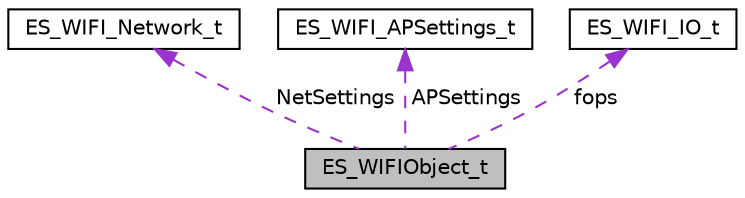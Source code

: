 digraph "ES_WIFIObject_t"
{
 // LATEX_PDF_SIZE
  edge [fontname="Helvetica",fontsize="10",labelfontname="Helvetica",labelfontsize="10"];
  node [fontname="Helvetica",fontsize="10",shape=record];
  Node1 [label="ES_WIFIObject_t",height=0.2,width=0.4,color="black", fillcolor="grey75", style="filled", fontcolor="black",tooltip=" "];
  Node2 -> Node1 [dir="back",color="darkorchid3",fontsize="10",style="dashed",label=" NetSettings" ,fontname="Helvetica"];
  Node2 [label="ES_WIFI_Network_t",height=0.2,width=0.4,color="black", fillcolor="white", style="filled",URL="$struct_e_s___w_i_f_i___network__t.html",tooltip=" "];
  Node3 -> Node1 [dir="back",color="darkorchid3",fontsize="10",style="dashed",label=" APSettings" ,fontname="Helvetica"];
  Node3 [label="ES_WIFI_APSettings_t",height=0.2,width=0.4,color="black", fillcolor="white", style="filled",URL="$struct_e_s___w_i_f_i___a_p_settings__t.html",tooltip=" "];
  Node4 -> Node1 [dir="back",color="darkorchid3",fontsize="10",style="dashed",label=" fops" ,fontname="Helvetica"];
  Node4 [label="ES_WIFI_IO_t",height=0.2,width=0.4,color="black", fillcolor="white", style="filled",URL="$struct_e_s___w_i_f_i___i_o__t.html",tooltip=" "];
}

